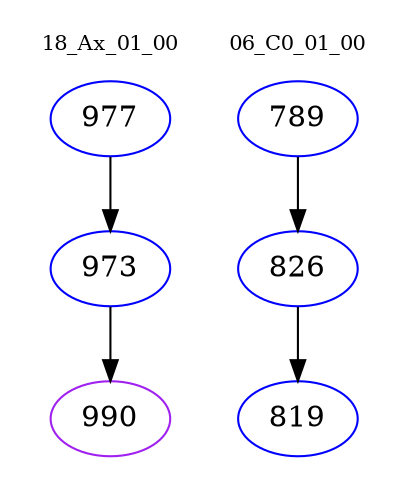 digraph{
subgraph cluster_0 {
color = white
label = "18_Ax_01_00";
fontsize=10;
T0_977 [label="977", color="blue"]
T0_977 -> T0_973 [color="black"]
T0_973 [label="973", color="blue"]
T0_973 -> T0_990 [color="black"]
T0_990 [label="990", color="purple"]
}
subgraph cluster_1 {
color = white
label = "06_C0_01_00";
fontsize=10;
T1_789 [label="789", color="blue"]
T1_789 -> T1_826 [color="black"]
T1_826 [label="826", color="blue"]
T1_826 -> T1_819 [color="black"]
T1_819 [label="819", color="blue"]
}
}
